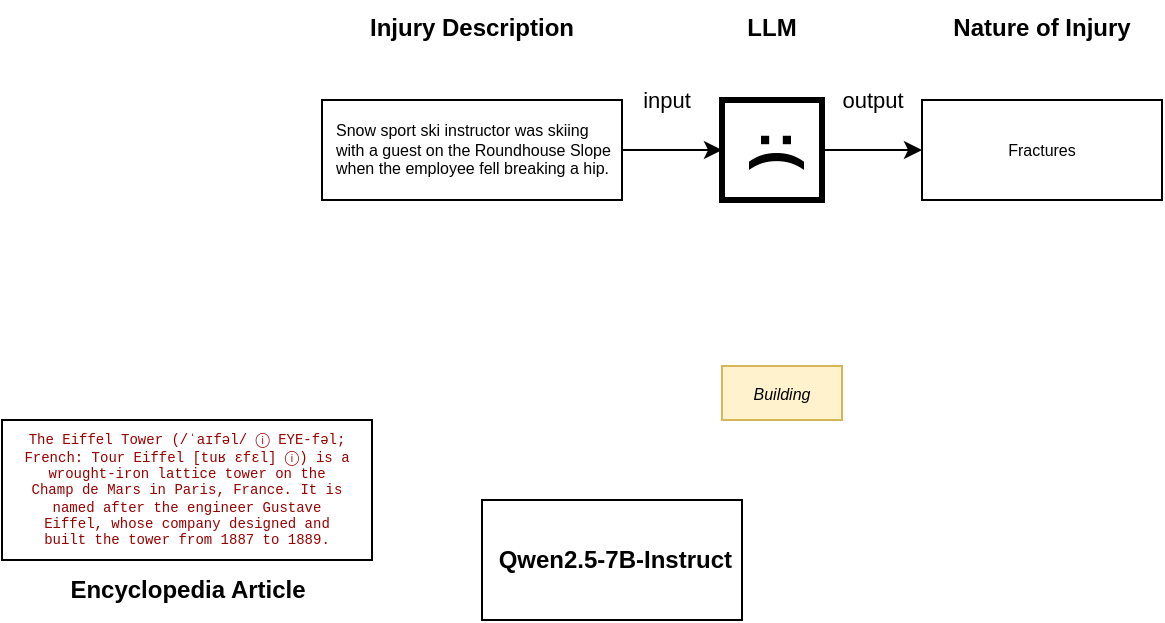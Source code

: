<mxfile version="26.2.9">
  <diagram name="Overview" id="sJ-g0Jhmfr5Kxqyv7oRn">
    <mxGraphModel dx="721" dy="1425" grid="1" gridSize="10" guides="1" tooltips="1" connect="1" arrows="1" fold="1" page="1" pageScale="1" pageWidth="850" pageHeight="1100" math="0" shadow="0">
      <root>
        <mxCell id="0" />
        <mxCell id="1" parent="0" />
        <mxCell id="qZ6eyLl9_r6eJmfdMrAO-5" value="LLM" style="text;html=1;align=center;verticalAlign=top;whiteSpace=wrap;rounded=0;fontStyle=1" parent="1" vertex="1">
          <mxGeometry x="485" y="-50" width="80" height="30" as="geometry" />
        </mxCell>
        <mxCell id="qZ6eyLl9_r6eJmfdMrAO-41" value="Injury Description" style="text;html=1;align=center;verticalAlign=top;whiteSpace=wrap;rounded=0;fontStyle=1" parent="1" vertex="1">
          <mxGeometry x="290" y="-50" width="170" height="30" as="geometry" />
        </mxCell>
        <mxCell id="qZ6eyLl9_r6eJmfdMrAO-42" value="The Eiffel Tower (/ˈaɪfəl/ ⓘ EYE-fəl; French: Tour Eiffel [tuʁ ɛfɛl] ⓘ) is a wrought-iron lattice tower on the Champ de Mars in Paris, France. It is named after the engineer Gustave Eiffel, whose company designed and built the tower from 1887 to 1889." style="rounded=0;whiteSpace=wrap;html=1;fontSize=7;verticalAlign=middle;fontFamily=Courier New;fontColor=#990000;spacing=12;spacingTop=0;spacingBottom=0;" parent="1" vertex="1">
          <mxGeometry x="140" y="160" width="185" height="70" as="geometry" />
        </mxCell>
        <mxCell id="qZ6eyLl9_r6eJmfdMrAO-43" value="Encyclopedia Article" style="text;html=1;align=center;verticalAlign=middle;whiteSpace=wrap;rounded=0;fontStyle=1" parent="1" vertex="1">
          <mxGeometry x="147.5" y="230" width="170" height="30" as="geometry" />
        </mxCell>
        <mxCell id="qZ6eyLl9_r6eJmfdMrAO-108" value="" style="group" parent="1" vertex="1" connectable="0">
          <mxGeometry x="300" width="150" height="50" as="geometry" />
        </mxCell>
        <mxCell id="qZ6eyLl9_r6eJmfdMrAO-7" value="Snow sport ski instructor was skiing with a guest on the Roundhouse Slope when the employee fell breaking a hip." style="rounded=0;whiteSpace=wrap;html=1;spacingBottom=0;spacingTop=0;spacingRight=5;align=left;spacingLeft=5;fontSize=8;spacing=2;" parent="qZ6eyLl9_r6eJmfdMrAO-108" vertex="1">
          <mxGeometry width="150" height="50" as="geometry" />
        </mxCell>
        <mxCell id="qZ6eyLl9_r6eJmfdMrAO-109" value="" style="group" parent="1" vertex="1" connectable="0">
          <mxGeometry x="500" width="50" height="50" as="geometry" />
        </mxCell>
        <mxCell id="qZ6eyLl9_r6eJmfdMrAO-1" value="" style="rounded=0;whiteSpace=wrap;html=1;strokeWidth=3;" parent="qZ6eyLl9_r6eJmfdMrAO-109" vertex="1">
          <mxGeometry width="50" height="50" as="geometry" />
        </mxCell>
        <mxCell id="qZ6eyLl9_r6eJmfdMrAO-4" value=":(" style="text;html=1;align=center;verticalAlign=middle;whiteSpace=wrap;rounded=0;textDirection=vertical-rl;fontSize=30;fontStyle=1;spacingLeft=8;" parent="qZ6eyLl9_r6eJmfdMrAO-109" vertex="1">
          <mxGeometry width="50" height="50" as="geometry" />
        </mxCell>
        <mxCell id="qZ6eyLl9_r6eJmfdMrAO-115" value="Building" style="rounded=0;whiteSpace=wrap;html=1;fillColor=#fff2cc;strokeColor=#d6b656;fontStyle=2;fontSize=8;" parent="1" vertex="1">
          <mxGeometry x="500" y="133" width="60" height="27" as="geometry" />
        </mxCell>
        <mxCell id="qZ6eyLl9_r6eJmfdMrAO-126" value="&amp;nbsp;Qwen2.5-7B-Instruct " style="rounded=0;whiteSpace=wrap;html=1;fontStyle=1" parent="1" vertex="1">
          <mxGeometry x="380" y="200" width="130" height="60" as="geometry" />
        </mxCell>
        <mxCell id="u8Faqzigld3H72MYslt7-4" style="edgeStyle=orthogonalEdgeStyle;rounded=0;orthogonalLoop=1;jettySize=auto;html=1;" parent="1" source="qZ6eyLl9_r6eJmfdMrAO-7" target="qZ6eyLl9_r6eJmfdMrAO-4" edge="1">
          <mxGeometry relative="1" as="geometry" />
        </mxCell>
        <mxCell id="u8Faqzigld3H72MYslt7-5" value="input" style="edgeLabel;html=1;align=center;verticalAlign=middle;resizable=0;points=[];" parent="u8Faqzigld3H72MYslt7-4" vertex="1" connectable="0">
          <mxGeometry x="0.022" y="1" relative="1" as="geometry">
            <mxPoint x="-4" y="-24" as="offset" />
          </mxGeometry>
        </mxCell>
        <mxCell id="0n-PhOZAiHETHV6RHhw0-1" value="" style="group;verticalAlign=middle;align=center;" vertex="1" connectable="0" parent="1">
          <mxGeometry x="600" width="120" height="50" as="geometry" />
        </mxCell>
        <mxCell id="0n-PhOZAiHETHV6RHhw0-2" value="Fractures" style="rounded=0;whiteSpace=wrap;html=1;spacingBottom=0;spacingTop=0;spacingRight=5;align=center;spacingLeft=5;fontSize=8;spacing=2;" vertex="1" parent="0n-PhOZAiHETHV6RHhw0-1">
          <mxGeometry width="120.0" height="50" as="geometry" />
        </mxCell>
        <mxCell id="0n-PhOZAiHETHV6RHhw0-3" value="Nature of Injury" style="text;html=1;align=center;verticalAlign=top;whiteSpace=wrap;rounded=0;fontStyle=1" vertex="1" parent="1">
          <mxGeometry x="600" y="-50" width="120" height="30" as="geometry" />
        </mxCell>
        <mxCell id="0n-PhOZAiHETHV6RHhw0-5" style="edgeStyle=orthogonalEdgeStyle;rounded=0;orthogonalLoop=1;jettySize=auto;html=1;" edge="1" parent="1" source="qZ6eyLl9_r6eJmfdMrAO-4" target="0n-PhOZAiHETHV6RHhw0-2">
          <mxGeometry relative="1" as="geometry" />
        </mxCell>
        <mxCell id="0n-PhOZAiHETHV6RHhw0-6" value="output" style="edgeLabel;html=1;align=center;verticalAlign=middle;resizable=0;points=[];" vertex="1" connectable="0" parent="0n-PhOZAiHETHV6RHhw0-5">
          <mxGeometry x="-0.145" y="1" relative="1" as="geometry">
            <mxPoint x="3" y="-24" as="offset" />
          </mxGeometry>
        </mxCell>
      </root>
    </mxGraphModel>
  </diagram>
</mxfile>
